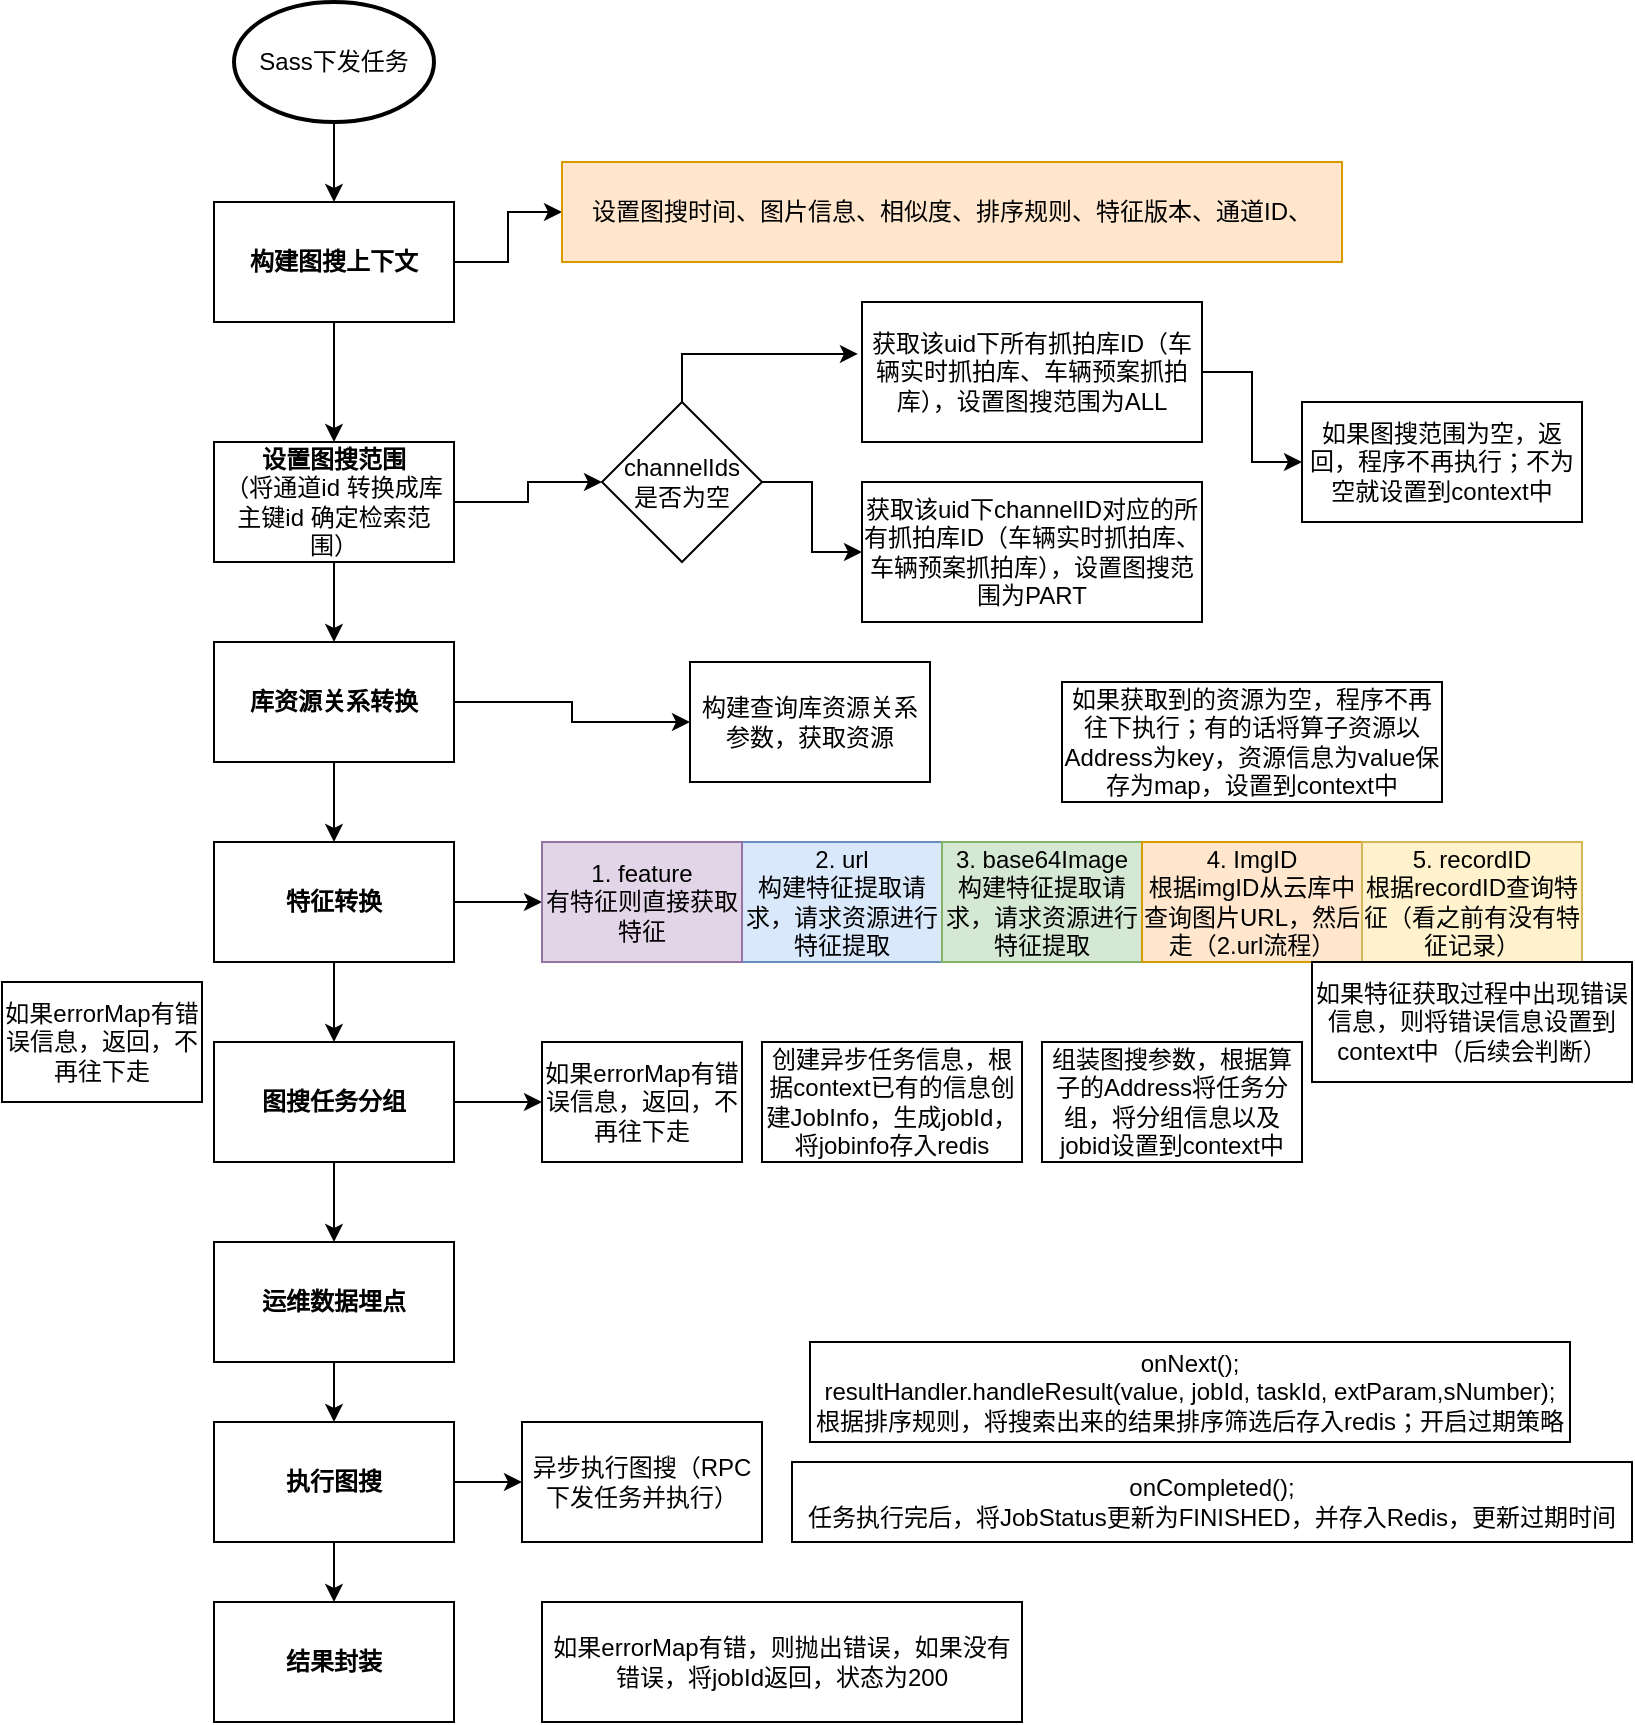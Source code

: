 <mxfile version="24.7.7">
  <diagram name="第 1 页" id="AnMxYvLJYvuUL39tqKR8">
    <mxGraphModel dx="1147" dy="737" grid="1" gridSize="10" guides="1" tooltips="1" connect="1" arrows="1" fold="1" page="1" pageScale="1" pageWidth="827" pageHeight="1169" math="0" shadow="0">
      <root>
        <mxCell id="0" />
        <mxCell id="1" parent="0" />
        <mxCell id="YMs_w-YO0QDrecfEAsBb-37" style="edgeStyle=orthogonalEdgeStyle;rounded=0;orthogonalLoop=1;jettySize=auto;html=1;exitX=0.5;exitY=1;exitDx=0;exitDy=0;exitPerimeter=0;entryX=0.5;entryY=0;entryDx=0;entryDy=0;" edge="1" parent="1" source="YMs_w-YO0QDrecfEAsBb-1" target="YMs_w-YO0QDrecfEAsBb-2">
          <mxGeometry relative="1" as="geometry" />
        </mxCell>
        <mxCell id="YMs_w-YO0QDrecfEAsBb-1" value="Sass下发任务" style="strokeWidth=2;html=1;shape=mxgraph.flowchart.start_1;whiteSpace=wrap;" vertex="1" parent="1">
          <mxGeometry x="126" y="10" width="100" height="60" as="geometry" />
        </mxCell>
        <mxCell id="YMs_w-YO0QDrecfEAsBb-38" style="edgeStyle=orthogonalEdgeStyle;rounded=0;orthogonalLoop=1;jettySize=auto;html=1;exitX=0.5;exitY=1;exitDx=0;exitDy=0;entryX=0.5;entryY=0;entryDx=0;entryDy=0;" edge="1" parent="1" source="YMs_w-YO0QDrecfEAsBb-2" target="YMs_w-YO0QDrecfEAsBb-3">
          <mxGeometry relative="1" as="geometry" />
        </mxCell>
        <mxCell id="YMs_w-YO0QDrecfEAsBb-45" style="edgeStyle=orthogonalEdgeStyle;rounded=0;orthogonalLoop=1;jettySize=auto;html=1;exitX=1;exitY=0.5;exitDx=0;exitDy=0;entryX=0;entryY=0.5;entryDx=0;entryDy=0;" edge="1" parent="1" source="YMs_w-YO0QDrecfEAsBb-2" target="YMs_w-YO0QDrecfEAsBb-10">
          <mxGeometry relative="1" as="geometry" />
        </mxCell>
        <mxCell id="YMs_w-YO0QDrecfEAsBb-2" value="构建图搜上下文" style="rounded=0;whiteSpace=wrap;html=1;fontStyle=1" vertex="1" parent="1">
          <mxGeometry x="116" y="110" width="120" height="60" as="geometry" />
        </mxCell>
        <mxCell id="YMs_w-YO0QDrecfEAsBb-39" style="edgeStyle=orthogonalEdgeStyle;rounded=0;orthogonalLoop=1;jettySize=auto;html=1;exitX=0.5;exitY=1;exitDx=0;exitDy=0;entryX=0.5;entryY=0;entryDx=0;entryDy=0;" edge="1" parent="1" source="YMs_w-YO0QDrecfEAsBb-3" target="YMs_w-YO0QDrecfEAsBb-4">
          <mxGeometry relative="1" as="geometry" />
        </mxCell>
        <mxCell id="YMs_w-YO0QDrecfEAsBb-46" style="edgeStyle=orthogonalEdgeStyle;rounded=0;orthogonalLoop=1;jettySize=auto;html=1;exitX=1;exitY=0.5;exitDx=0;exitDy=0;entryX=0;entryY=0.5;entryDx=0;entryDy=0;" edge="1" parent="1" source="YMs_w-YO0QDrecfEAsBb-3" target="YMs_w-YO0QDrecfEAsBb-11">
          <mxGeometry relative="1" as="geometry" />
        </mxCell>
        <mxCell id="YMs_w-YO0QDrecfEAsBb-3" value="&lt;font style=&quot;font-size: 12px;&quot;&gt;设置图搜范围&lt;/font&gt;&lt;div&gt;&lt;span style=&quot;font-weight: normal; background-color: initial;&quot;&gt;（&lt;/span&gt;&lt;span style=&quot;font-weight: normal; background-color: rgb(255, 255, 255);&quot;&gt;将&lt;/span&gt;&lt;span style=&quot;font-weight: normal; background-color: rgb(255, 255, 255);&quot;&gt;通道&lt;/span&gt;&lt;span style=&quot;font-weight: normal; background-color: rgb(255, 255, 255);&quot;&gt;id &lt;/span&gt;&lt;span style=&quot;font-weight: normal; background-color: rgb(255, 255, 255);&quot;&gt;转换成库主键&lt;/span&gt;&lt;span style=&quot;font-weight: normal; background-color: rgb(255, 255, 255);&quot;&gt;id &lt;/span&gt;&lt;span style=&quot;font-weight: normal; background-color: rgb(255, 255, 255);&quot;&gt;确定检索范围&lt;/span&gt;&lt;span style=&quot;font-weight: normal; background-color: initial;&quot;&gt;）&lt;/span&gt;&lt;/div&gt;" style="rounded=0;whiteSpace=wrap;html=1;fontStyle=1" vertex="1" parent="1">
          <mxGeometry x="116" y="230" width="120" height="60" as="geometry" />
        </mxCell>
        <mxCell id="YMs_w-YO0QDrecfEAsBb-40" style="edgeStyle=orthogonalEdgeStyle;rounded=0;orthogonalLoop=1;jettySize=auto;html=1;exitX=0.5;exitY=1;exitDx=0;exitDy=0;entryX=0.5;entryY=0;entryDx=0;entryDy=0;" edge="1" parent="1" source="YMs_w-YO0QDrecfEAsBb-4" target="YMs_w-YO0QDrecfEAsBb-5">
          <mxGeometry relative="1" as="geometry" />
        </mxCell>
        <mxCell id="YMs_w-YO0QDrecfEAsBb-47" style="edgeStyle=orthogonalEdgeStyle;rounded=0;orthogonalLoop=1;jettySize=auto;html=1;exitX=1;exitY=0.5;exitDx=0;exitDy=0;entryX=0;entryY=0.5;entryDx=0;entryDy=0;" edge="1" parent="1" source="YMs_w-YO0QDrecfEAsBb-4" target="YMs_w-YO0QDrecfEAsBb-20">
          <mxGeometry relative="1" as="geometry" />
        </mxCell>
        <mxCell id="YMs_w-YO0QDrecfEAsBb-4" value="库资源关系转换" style="rounded=0;whiteSpace=wrap;html=1;fontStyle=1" vertex="1" parent="1">
          <mxGeometry x="116" y="330" width="120" height="60" as="geometry" />
        </mxCell>
        <mxCell id="YMs_w-YO0QDrecfEAsBb-41" style="edgeStyle=orthogonalEdgeStyle;rounded=0;orthogonalLoop=1;jettySize=auto;html=1;exitX=0.5;exitY=1;exitDx=0;exitDy=0;entryX=0.5;entryY=0;entryDx=0;entryDy=0;" edge="1" parent="1" source="YMs_w-YO0QDrecfEAsBb-5" target="YMs_w-YO0QDrecfEAsBb-6">
          <mxGeometry relative="1" as="geometry" />
        </mxCell>
        <mxCell id="YMs_w-YO0QDrecfEAsBb-48" style="edgeStyle=orthogonalEdgeStyle;rounded=0;orthogonalLoop=1;jettySize=auto;html=1;exitX=1;exitY=0.5;exitDx=0;exitDy=0;entryX=0;entryY=0.5;entryDx=0;entryDy=0;" edge="1" parent="1" source="YMs_w-YO0QDrecfEAsBb-5" target="YMs_w-YO0QDrecfEAsBb-27">
          <mxGeometry relative="1" as="geometry" />
        </mxCell>
        <mxCell id="YMs_w-YO0QDrecfEAsBb-5" value="特征转换" style="rounded=0;whiteSpace=wrap;html=1;fontStyle=1" vertex="1" parent="1">
          <mxGeometry x="116" y="430" width="120" height="60" as="geometry" />
        </mxCell>
        <mxCell id="YMs_w-YO0QDrecfEAsBb-42" style="edgeStyle=orthogonalEdgeStyle;rounded=0;orthogonalLoop=1;jettySize=auto;html=1;exitX=0.5;exitY=1;exitDx=0;exitDy=0;entryX=0.5;entryY=0;entryDx=0;entryDy=0;" edge="1" parent="1" source="YMs_w-YO0QDrecfEAsBb-6" target="YMs_w-YO0QDrecfEAsBb-7">
          <mxGeometry relative="1" as="geometry" />
        </mxCell>
        <mxCell id="YMs_w-YO0QDrecfEAsBb-49" style="edgeStyle=orthogonalEdgeStyle;rounded=0;orthogonalLoop=1;jettySize=auto;html=1;exitX=1;exitY=0.5;exitDx=0;exitDy=0;entryX=0;entryY=0.5;entryDx=0;entryDy=0;" edge="1" parent="1" source="YMs_w-YO0QDrecfEAsBb-6" target="YMs_w-YO0QDrecfEAsBb-29">
          <mxGeometry relative="1" as="geometry" />
        </mxCell>
        <mxCell id="YMs_w-YO0QDrecfEAsBb-6" value="图搜任务分组" style="rounded=0;whiteSpace=wrap;html=1;fontStyle=1" vertex="1" parent="1">
          <mxGeometry x="116" y="530" width="120" height="60" as="geometry" />
        </mxCell>
        <mxCell id="YMs_w-YO0QDrecfEAsBb-43" style="edgeStyle=orthogonalEdgeStyle;rounded=0;orthogonalLoop=1;jettySize=auto;html=1;exitX=0.5;exitY=1;exitDx=0;exitDy=0;entryX=0.5;entryY=0;entryDx=0;entryDy=0;" edge="1" parent="1" source="YMs_w-YO0QDrecfEAsBb-7" target="YMs_w-YO0QDrecfEAsBb-8">
          <mxGeometry relative="1" as="geometry" />
        </mxCell>
        <mxCell id="YMs_w-YO0QDrecfEAsBb-7" value="运维数据埋点" style="rounded=0;whiteSpace=wrap;html=1;fontStyle=1" vertex="1" parent="1">
          <mxGeometry x="116" y="630" width="120" height="60" as="geometry" />
        </mxCell>
        <mxCell id="YMs_w-YO0QDrecfEAsBb-44" style="edgeStyle=orthogonalEdgeStyle;rounded=0;orthogonalLoop=1;jettySize=auto;html=1;exitX=0.5;exitY=1;exitDx=0;exitDy=0;entryX=0.5;entryY=0;entryDx=0;entryDy=0;" edge="1" parent="1" source="YMs_w-YO0QDrecfEAsBb-8" target="YMs_w-YO0QDrecfEAsBb-9">
          <mxGeometry relative="1" as="geometry" />
        </mxCell>
        <mxCell id="YMs_w-YO0QDrecfEAsBb-50" style="edgeStyle=orthogonalEdgeStyle;rounded=0;orthogonalLoop=1;jettySize=auto;html=1;exitX=1;exitY=0.5;exitDx=0;exitDy=0;entryX=0;entryY=0.5;entryDx=0;entryDy=0;" edge="1" parent="1" source="YMs_w-YO0QDrecfEAsBb-8" target="YMs_w-YO0QDrecfEAsBb-33">
          <mxGeometry relative="1" as="geometry" />
        </mxCell>
        <mxCell id="YMs_w-YO0QDrecfEAsBb-8" value="执行图搜" style="rounded=0;whiteSpace=wrap;html=1;fontStyle=1" vertex="1" parent="1">
          <mxGeometry x="116" y="720" width="120" height="60" as="geometry" />
        </mxCell>
        <mxCell id="YMs_w-YO0QDrecfEAsBb-9" value="结果封装" style="rounded=0;whiteSpace=wrap;html=1;fontStyle=1" vertex="1" parent="1">
          <mxGeometry x="116" y="810" width="120" height="60" as="geometry" />
        </mxCell>
        <mxCell id="YMs_w-YO0QDrecfEAsBb-10" value="&lt;font style=&quot;font-size: 12px;&quot;&gt;设置图搜时间、图片信息、相似度、排序规则、特征版本、通道ID、&lt;/font&gt;" style="rounded=0;whiteSpace=wrap;html=1;fillColor=#ffe6cc;strokeColor=#d79b00;" vertex="1" parent="1">
          <mxGeometry x="290" y="90" width="390" height="50" as="geometry" />
        </mxCell>
        <mxCell id="YMs_w-YO0QDrecfEAsBb-19" style="edgeStyle=orthogonalEdgeStyle;rounded=0;orthogonalLoop=1;jettySize=auto;html=1;exitX=1;exitY=0.5;exitDx=0;exitDy=0;entryX=0;entryY=0.5;entryDx=0;entryDy=0;" edge="1" parent="1" source="YMs_w-YO0QDrecfEAsBb-11" target="YMs_w-YO0QDrecfEAsBb-13">
          <mxGeometry relative="1" as="geometry" />
        </mxCell>
        <mxCell id="YMs_w-YO0QDrecfEAsBb-11" value="channelIds&lt;div&gt;是否为空&lt;/div&gt;" style="rhombus;whiteSpace=wrap;html=1;" vertex="1" parent="1">
          <mxGeometry x="310" y="210" width="80" height="80" as="geometry" />
        </mxCell>
        <mxCell id="YMs_w-YO0QDrecfEAsBb-17" style="edgeStyle=orthogonalEdgeStyle;rounded=0;orthogonalLoop=1;jettySize=auto;html=1;exitX=1;exitY=0.5;exitDx=0;exitDy=0;entryX=0;entryY=0.5;entryDx=0;entryDy=0;" edge="1" parent="1" source="YMs_w-YO0QDrecfEAsBb-12" target="YMs_w-YO0QDrecfEAsBb-14">
          <mxGeometry relative="1" as="geometry" />
        </mxCell>
        <mxCell id="YMs_w-YO0QDrecfEAsBb-12" value="获取该uid下所有抓拍库ID（车辆实时抓拍库、车辆预案抓拍库），设置图搜范围为ALL" style="rounded=0;whiteSpace=wrap;html=1;" vertex="1" parent="1">
          <mxGeometry x="440" y="160" width="170" height="70" as="geometry" />
        </mxCell>
        <mxCell id="YMs_w-YO0QDrecfEAsBb-13" value="获取该uid下channelID对应的所有抓拍库ID（车辆实时抓拍库、车辆预案抓拍库），设置图搜范围为PART" style="rounded=0;whiteSpace=wrap;html=1;" vertex="1" parent="1">
          <mxGeometry x="440" y="250" width="170" height="70" as="geometry" />
        </mxCell>
        <mxCell id="YMs_w-YO0QDrecfEAsBb-14" value="如果图搜范围为空，返回，程序不再执行；不为空就设置到context中" style="rounded=0;whiteSpace=wrap;html=1;" vertex="1" parent="1">
          <mxGeometry x="660" y="210" width="140" height="60" as="geometry" />
        </mxCell>
        <mxCell id="YMs_w-YO0QDrecfEAsBb-15" style="edgeStyle=orthogonalEdgeStyle;rounded=0;orthogonalLoop=1;jettySize=auto;html=1;exitX=0.5;exitY=0;exitDx=0;exitDy=0;entryX=-0.012;entryY=0.371;entryDx=0;entryDy=0;entryPerimeter=0;" edge="1" parent="1" source="YMs_w-YO0QDrecfEAsBb-11" target="YMs_w-YO0QDrecfEAsBb-12">
          <mxGeometry relative="1" as="geometry" />
        </mxCell>
        <mxCell id="YMs_w-YO0QDrecfEAsBb-20" value="构建查询库资源关系参数，获取资源" style="rounded=0;whiteSpace=wrap;html=1;" vertex="1" parent="1">
          <mxGeometry x="354" y="340" width="120" height="60" as="geometry" />
        </mxCell>
        <mxCell id="YMs_w-YO0QDrecfEAsBb-21" value="如果获取到的资源为空，程序不再往下执行；有的话将算子资源以Address为key，资源信息为value保存为map，设置到context中" style="rounded=0;whiteSpace=wrap;html=1;" vertex="1" parent="1">
          <mxGeometry x="540" y="350" width="190" height="60" as="geometry" />
        </mxCell>
        <mxCell id="YMs_w-YO0QDrecfEAsBb-23" value="2. url&lt;div&gt;构建特征提取请求，请求资源进行特征提取&lt;/div&gt;" style="rounded=0;whiteSpace=wrap;html=1;fillColor=#dae8fc;strokeColor=#6c8ebf;" vertex="1" parent="1">
          <mxGeometry x="380" y="430" width="100" height="60" as="geometry" />
        </mxCell>
        <mxCell id="YMs_w-YO0QDrecfEAsBb-24" value="3. base64Image&lt;div&gt;构建特征提取请求，请求资源进行特征提取&lt;/div&gt;" style="rounded=0;whiteSpace=wrap;html=1;fillColor=#d5e8d4;strokeColor=#82b366;" vertex="1" parent="1">
          <mxGeometry x="480" y="430" width="100" height="60" as="geometry" />
        </mxCell>
        <mxCell id="YMs_w-YO0QDrecfEAsBb-25" value="4. ImgID&lt;div&gt;根据imgID从云库中查询图片URL，然后走（2.url流程）&lt;/div&gt;" style="rounded=0;whiteSpace=wrap;html=1;fillColor=#ffe6cc;strokeColor=#d79b00;" vertex="1" parent="1">
          <mxGeometry x="580" y="430" width="110" height="60" as="geometry" />
        </mxCell>
        <mxCell id="YMs_w-YO0QDrecfEAsBb-26" value="5. recordID&lt;div&gt;根据recordID查询特征（看之前有没有特征记录）&lt;/div&gt;" style="rounded=0;whiteSpace=wrap;html=1;fillColor=#fff2cc;strokeColor=#d6b656;" vertex="1" parent="1">
          <mxGeometry x="690" y="430" width="110" height="60" as="geometry" />
        </mxCell>
        <mxCell id="YMs_w-YO0QDrecfEAsBb-27" value="1. feature&lt;div&gt;有特征则直接获取特征&lt;/div&gt;" style="rounded=0;whiteSpace=wrap;html=1;fillColor=#e1d5e7;strokeColor=#9673a6;" vertex="1" parent="1">
          <mxGeometry x="280" y="430" width="100" height="60" as="geometry" />
        </mxCell>
        <mxCell id="YMs_w-YO0QDrecfEAsBb-28" value="如果特征获取过程中出现错误信息，则将错误信息设置到context中（后续会判断）" style="rounded=0;whiteSpace=wrap;html=1;" vertex="1" parent="1">
          <mxGeometry x="665" y="490" width="160" height="60" as="geometry" />
        </mxCell>
        <mxCell id="YMs_w-YO0QDrecfEAsBb-29" value="如果errorMap有错误信息，返回，不再往下走" style="rounded=0;whiteSpace=wrap;html=1;" vertex="1" parent="1">
          <mxGeometry x="280" y="530" width="100" height="60" as="geometry" />
        </mxCell>
        <mxCell id="YMs_w-YO0QDrecfEAsBb-30" value="创建异步任务信息，根据context已有的信息创建JobInfo，生成jobId，将jobinfo存入redis" style="rounded=0;whiteSpace=wrap;html=1;" vertex="1" parent="1">
          <mxGeometry x="390" y="530" width="130" height="60" as="geometry" />
        </mxCell>
        <mxCell id="YMs_w-YO0QDrecfEAsBb-31" value="组装图搜参数，根据算子的Address将任务分组，将分组信息以及jobid设置到context中" style="rounded=0;whiteSpace=wrap;html=1;" vertex="1" parent="1">
          <mxGeometry x="530" y="530" width="130" height="60" as="geometry" />
        </mxCell>
        <mxCell id="YMs_w-YO0QDrecfEAsBb-32" value="如果errorMap有错误信息，返回，不再往下走" style="rounded=0;whiteSpace=wrap;html=1;" vertex="1" parent="1">
          <mxGeometry x="10" y="500" width="100" height="60" as="geometry" />
        </mxCell>
        <mxCell id="YMs_w-YO0QDrecfEAsBb-33" value="异步执行图搜（RPC下发任务并执行）" style="rounded=0;whiteSpace=wrap;html=1;" vertex="1" parent="1">
          <mxGeometry x="270" y="720" width="120" height="60" as="geometry" />
        </mxCell>
        <mxCell id="YMs_w-YO0QDrecfEAsBb-34" value="&lt;div style=&quot;&quot;&gt;&lt;p style=&quot;&quot;&gt;&lt;font face=&quot;Helvetica&quot;&gt;&lt;font style=&quot;font-size: 12px;&quot;&gt;onNext();&lt;br&gt;&lt;/font&gt;&lt;/font&gt;&lt;font face=&quot;Helvetica&quot;&gt;resultHandler.handleResult(value, jobId, taskId, extParam,sNumber);&lt;br&gt;&lt;/font&gt;&lt;font face=&quot;Helvetica&quot;&gt;根据排序规则，将搜索出来的结果排序筛选后存入redis；&lt;/font&gt;开启过期策略&lt;/p&gt;&lt;/div&gt;" style="rounded=0;whiteSpace=wrap;html=1;fillColor=default;labelBackgroundColor=none;fontColor=default;" vertex="1" parent="1">
          <mxGeometry x="414" y="680" width="380" height="50" as="geometry" />
        </mxCell>
        <mxCell id="YMs_w-YO0QDrecfEAsBb-35" value="onCompleted();&lt;div&gt;任务执行完后，将JobStatus更新为FINISHED，并存入Redis，更新过期时间&lt;/div&gt;" style="rounded=0;whiteSpace=wrap;html=1;" vertex="1" parent="1">
          <mxGeometry x="405" y="740" width="420" height="40" as="geometry" />
        </mxCell>
        <mxCell id="YMs_w-YO0QDrecfEAsBb-36" value="如果errorMap有错，则抛出错误，如果没有错误，将jobId返回，状态为200" style="rounded=0;whiteSpace=wrap;html=1;" vertex="1" parent="1">
          <mxGeometry x="280" y="810" width="240" height="60" as="geometry" />
        </mxCell>
      </root>
    </mxGraphModel>
  </diagram>
</mxfile>
